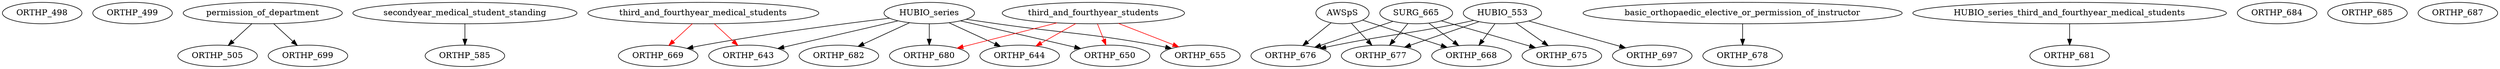 digraph G {
    ORTHP_498;
    ORTHP_499;
    edge [color=black];
    permission_of_department -> ORTHP_505;
    edge [color=black];
    secondyear_medical_student_standing -> ORTHP_585;
    edge [color=black];
    HUBIO_series -> ORTHP_643;
    edge [color=red];
    third_and_fourthyear_medical_students -> ORTHP_643;
    edge [color=black];
    HUBIO_series -> ORTHP_644;
    edge [color=red];
    third_and_fourthyear_students -> ORTHP_644;
    edge [color=black];
    HUBIO_series -> ORTHP_650;
    edge [color=red];
    third_and_fourthyear_students -> ORTHP_650;
    edge [color=black];
    HUBIO_series -> ORTHP_655;
    edge [color=red];
    third_and_fourthyear_students -> ORTHP_655;
    edge [color=black];
    SURG_665 -> ORTHP_668;
    HUBIO_553 -> ORTHP_668;
    AWSpS -> ORTHP_668;
    edge [color=black];
    HUBIO_series -> ORTHP_669;
    edge [color=red];
    third_and_fourthyear_medical_students -> ORTHP_669;
    edge [color=black];
    SURG_665 -> ORTHP_675;
    HUBIO_553 -> ORTHP_675;
    edge [color=black];
    SURG_665 -> ORTHP_676;
    HUBIO_553 -> ORTHP_676;
    AWSpS -> ORTHP_676;
    edge [color=black];
    SURG_665 -> ORTHP_677;
    HUBIO_553 -> ORTHP_677;
    AWSpS -> ORTHP_677;
    edge [color=black];
    basic_orthopaedic_elective_or_permission_of_instructor -> ORTHP_678;
    edge [color=black];
    HUBIO_series -> ORTHP_680;
    edge [color=red];
    third_and_fourthyear_students -> ORTHP_680;
    edge [color=black];
    HUBIO_series_third_and_fourthyear_medical_students -> ORTHP_681;
    edge [color=black];
    HUBIO_series -> ORTHP_682;
    ORTHP_684;
    ORTHP_685;
    ORTHP_687;
    edge [color=black];
    HUBIO_553 -> ORTHP_697;
    edge [color=black];
    permission_of_department -> ORTHP_699;
}
